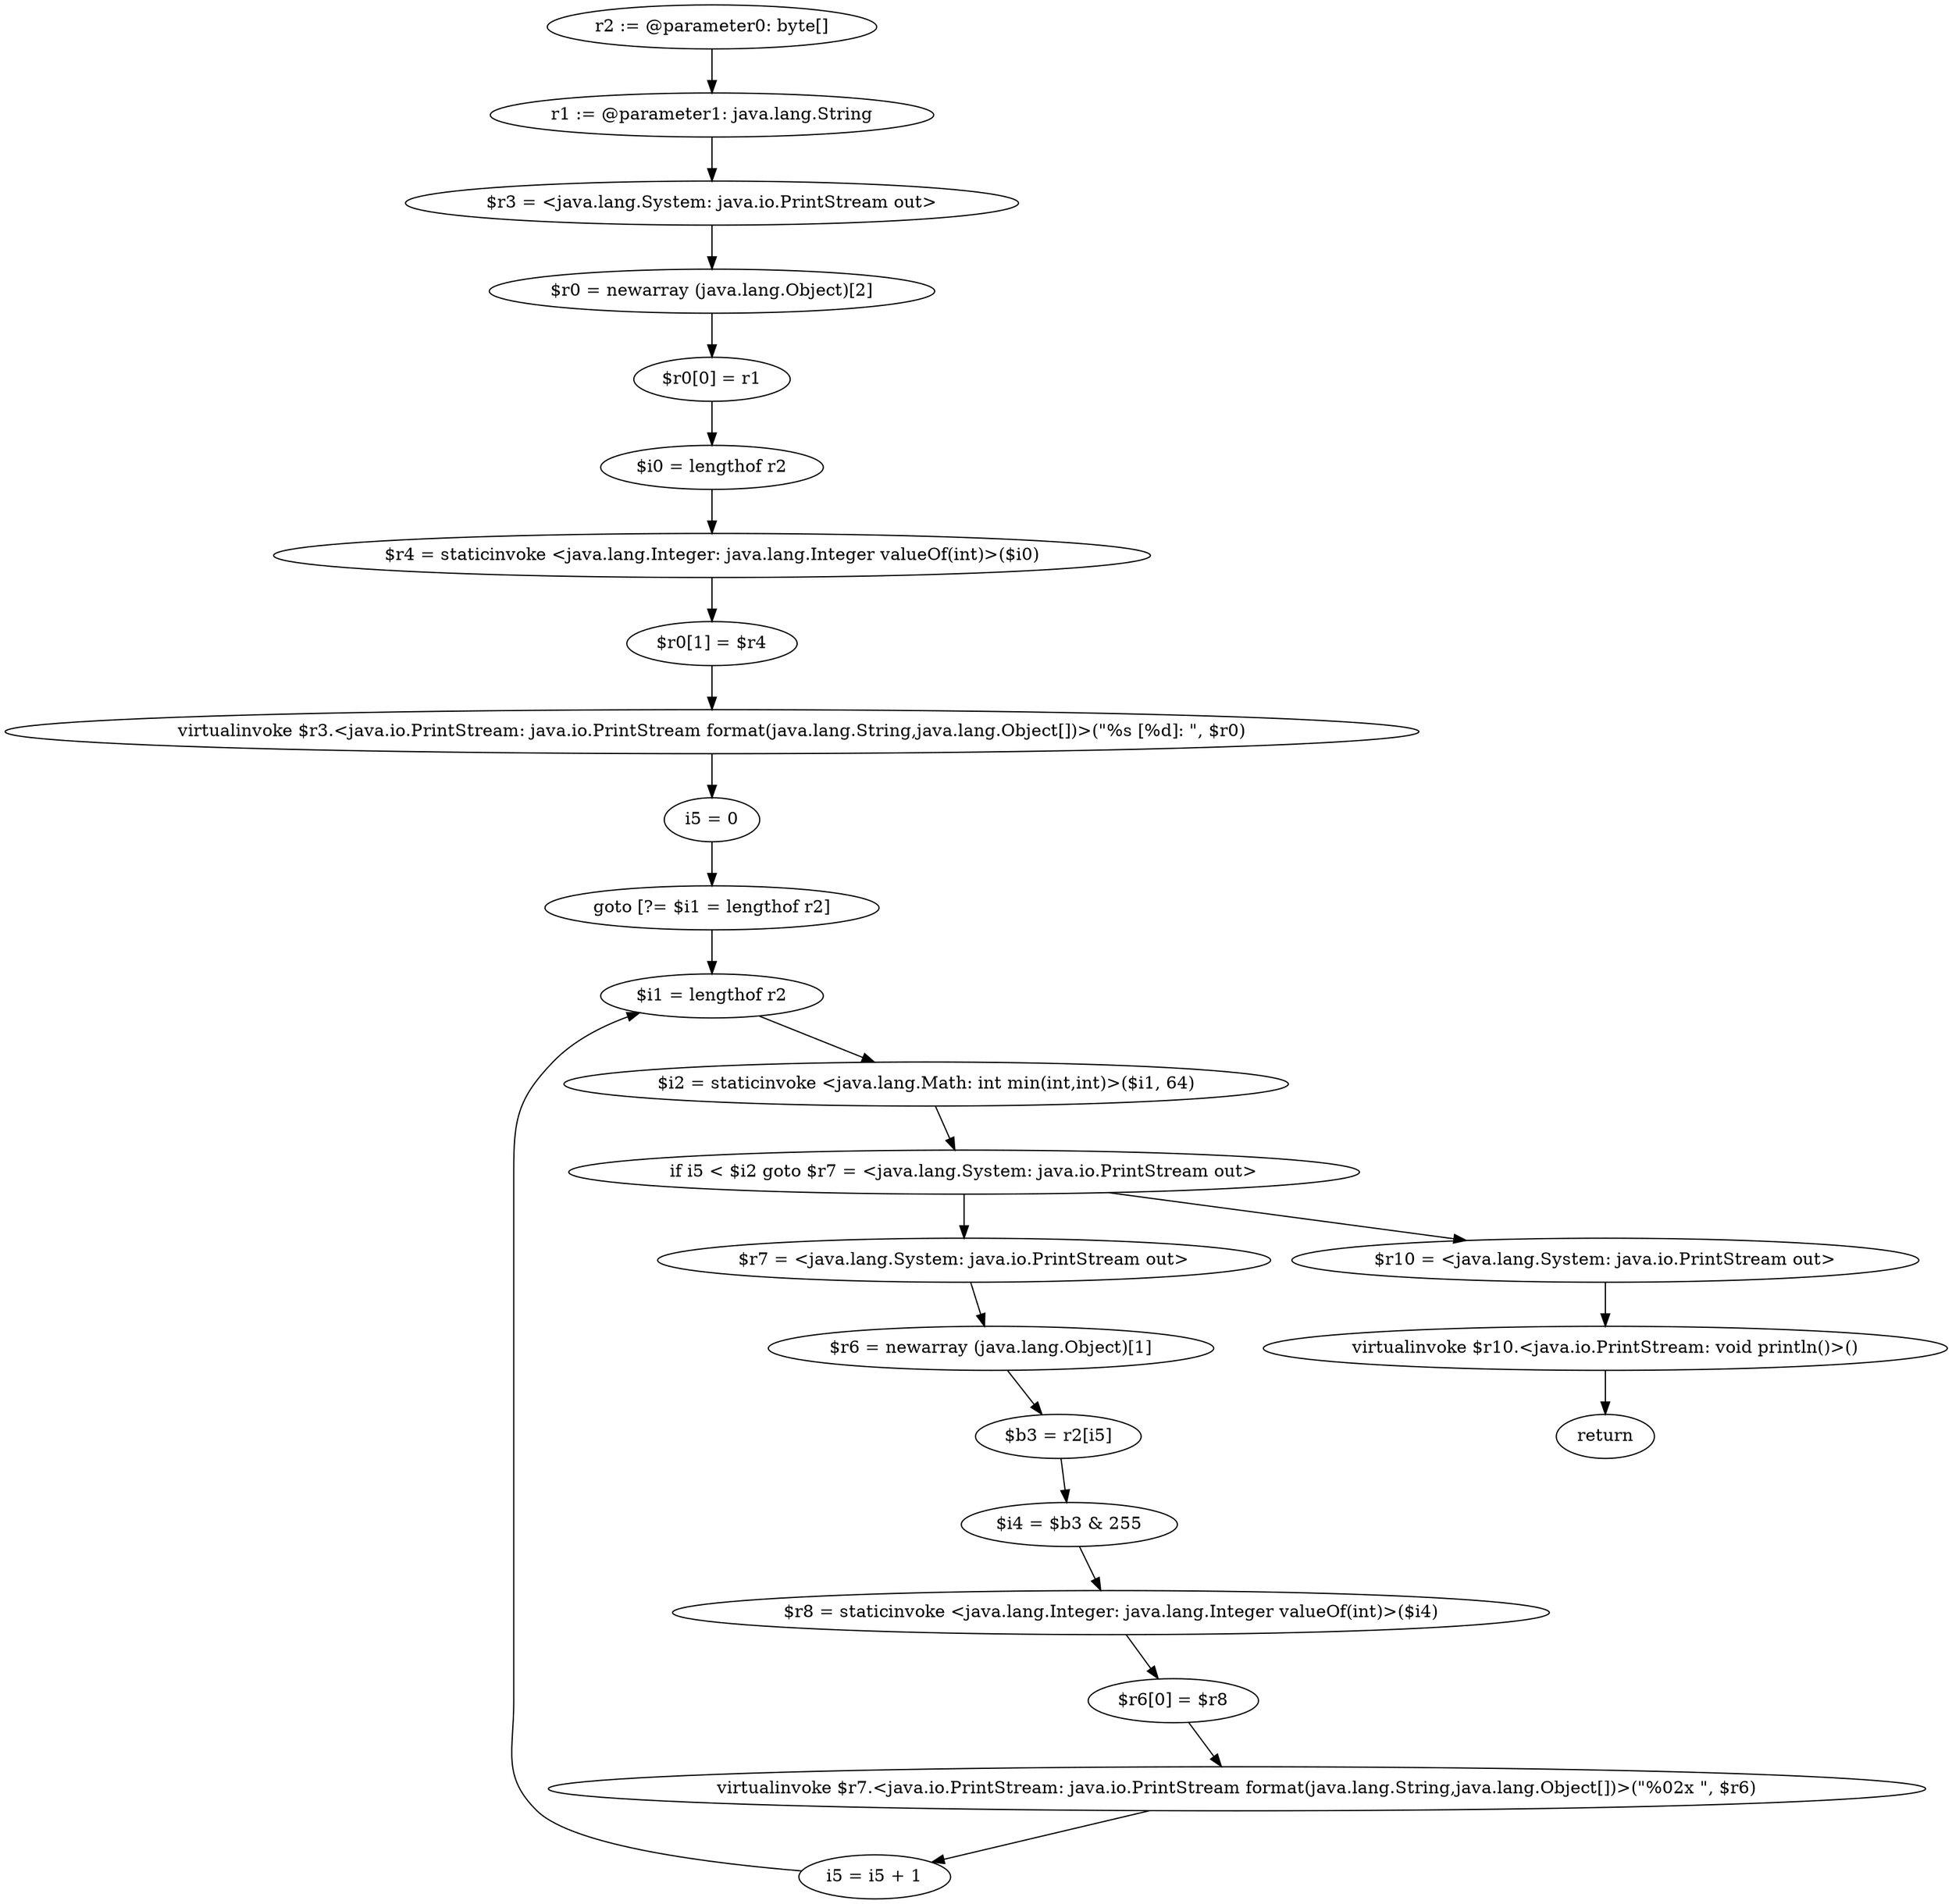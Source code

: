 digraph "unitGraph" {
    "r2 := @parameter0: byte[]"
    "r1 := @parameter1: java.lang.String"
    "$r3 = <java.lang.System: java.io.PrintStream out>"
    "$r0 = newarray (java.lang.Object)[2]"
    "$r0[0] = r1"
    "$i0 = lengthof r2"
    "$r4 = staticinvoke <java.lang.Integer: java.lang.Integer valueOf(int)>($i0)"
    "$r0[1] = $r4"
    "virtualinvoke $r3.<java.io.PrintStream: java.io.PrintStream format(java.lang.String,java.lang.Object[])>(\"%s [%d]: \", $r0)"
    "i5 = 0"
    "goto [?= $i1 = lengthof r2]"
    "$r7 = <java.lang.System: java.io.PrintStream out>"
    "$r6 = newarray (java.lang.Object)[1]"
    "$b3 = r2[i5]"
    "$i4 = $b3 & 255"
    "$r8 = staticinvoke <java.lang.Integer: java.lang.Integer valueOf(int)>($i4)"
    "$r6[0] = $r8"
    "virtualinvoke $r7.<java.io.PrintStream: java.io.PrintStream format(java.lang.String,java.lang.Object[])>(\"%02x \", $r6)"
    "i5 = i5 + 1"
    "$i1 = lengthof r2"
    "$i2 = staticinvoke <java.lang.Math: int min(int,int)>($i1, 64)"
    "if i5 < $i2 goto $r7 = <java.lang.System: java.io.PrintStream out>"
    "$r10 = <java.lang.System: java.io.PrintStream out>"
    "virtualinvoke $r10.<java.io.PrintStream: void println()>()"
    "return"
    "r2 := @parameter0: byte[]"->"r1 := @parameter1: java.lang.String";
    "r1 := @parameter1: java.lang.String"->"$r3 = <java.lang.System: java.io.PrintStream out>";
    "$r3 = <java.lang.System: java.io.PrintStream out>"->"$r0 = newarray (java.lang.Object)[2]";
    "$r0 = newarray (java.lang.Object)[2]"->"$r0[0] = r1";
    "$r0[0] = r1"->"$i0 = lengthof r2";
    "$i0 = lengthof r2"->"$r4 = staticinvoke <java.lang.Integer: java.lang.Integer valueOf(int)>($i0)";
    "$r4 = staticinvoke <java.lang.Integer: java.lang.Integer valueOf(int)>($i0)"->"$r0[1] = $r4";
    "$r0[1] = $r4"->"virtualinvoke $r3.<java.io.PrintStream: java.io.PrintStream format(java.lang.String,java.lang.Object[])>(\"%s [%d]: \", $r0)";
    "virtualinvoke $r3.<java.io.PrintStream: java.io.PrintStream format(java.lang.String,java.lang.Object[])>(\"%s [%d]: \", $r0)"->"i5 = 0";
    "i5 = 0"->"goto [?= $i1 = lengthof r2]";
    "goto [?= $i1 = lengthof r2]"->"$i1 = lengthof r2";
    "$r7 = <java.lang.System: java.io.PrintStream out>"->"$r6 = newarray (java.lang.Object)[1]";
    "$r6 = newarray (java.lang.Object)[1]"->"$b3 = r2[i5]";
    "$b3 = r2[i5]"->"$i4 = $b3 & 255";
    "$i4 = $b3 & 255"->"$r8 = staticinvoke <java.lang.Integer: java.lang.Integer valueOf(int)>($i4)";
    "$r8 = staticinvoke <java.lang.Integer: java.lang.Integer valueOf(int)>($i4)"->"$r6[0] = $r8";
    "$r6[0] = $r8"->"virtualinvoke $r7.<java.io.PrintStream: java.io.PrintStream format(java.lang.String,java.lang.Object[])>(\"%02x \", $r6)";
    "virtualinvoke $r7.<java.io.PrintStream: java.io.PrintStream format(java.lang.String,java.lang.Object[])>(\"%02x \", $r6)"->"i5 = i5 + 1";
    "i5 = i5 + 1"->"$i1 = lengthof r2";
    "$i1 = lengthof r2"->"$i2 = staticinvoke <java.lang.Math: int min(int,int)>($i1, 64)";
    "$i2 = staticinvoke <java.lang.Math: int min(int,int)>($i1, 64)"->"if i5 < $i2 goto $r7 = <java.lang.System: java.io.PrintStream out>";
    "if i5 < $i2 goto $r7 = <java.lang.System: java.io.PrintStream out>"->"$r10 = <java.lang.System: java.io.PrintStream out>";
    "if i5 < $i2 goto $r7 = <java.lang.System: java.io.PrintStream out>"->"$r7 = <java.lang.System: java.io.PrintStream out>";
    "$r10 = <java.lang.System: java.io.PrintStream out>"->"virtualinvoke $r10.<java.io.PrintStream: void println()>()";
    "virtualinvoke $r10.<java.io.PrintStream: void println()>()"->"return";
}
